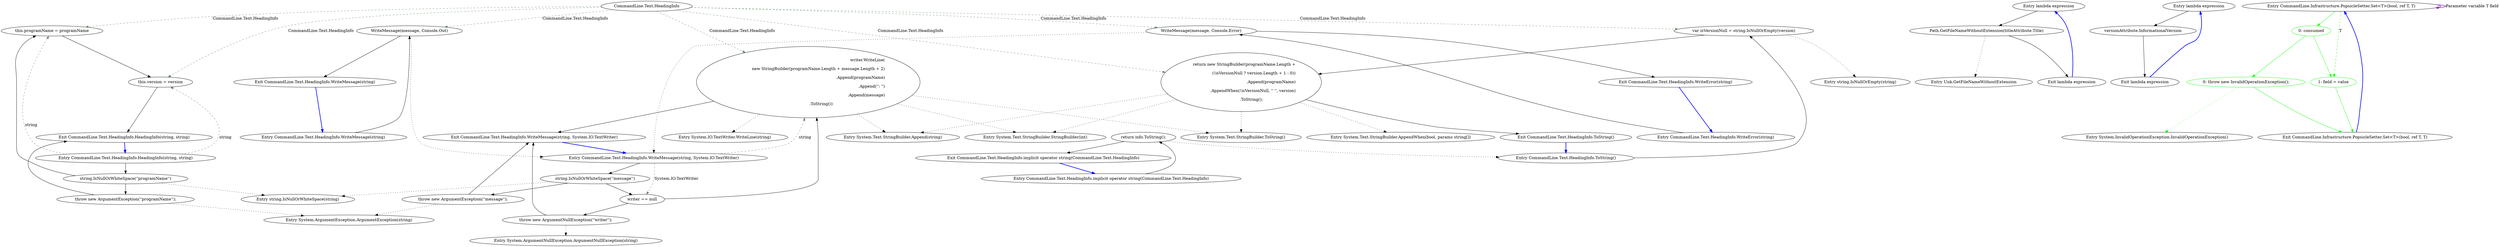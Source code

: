 digraph  {
n42 [label="CommandLine.Text.HeadingInfo", span=""];
n0 [cluster="CommandLine.Text.HeadingInfo.HeadingInfo(string, string)", label="Entry CommandLine.Text.HeadingInfo.HeadingInfo(string, string)", span="26-26"];
n1 [cluster="CommandLine.Text.HeadingInfo.HeadingInfo(string, string)", label="string.IsNullOrWhiteSpace(''programName'')", span="28-28"];
n3 [cluster="CommandLine.Text.HeadingInfo.HeadingInfo(string, string)", label="this.programName = programName", span="30-30"];
n4 [cluster="CommandLine.Text.HeadingInfo.HeadingInfo(string, string)", label="this.version = version", span="31-31"];
n2 [cluster="CommandLine.Text.HeadingInfo.HeadingInfo(string, string)", label="throw new ArgumentException(''programName'');", span="28-28"];
n6 [cluster="string.IsNullOrWhiteSpace(string)", label="Entry string.IsNullOrWhiteSpace(string)", span="0-0"];
n5 [cluster="CommandLine.Text.HeadingInfo.HeadingInfo(string, string)", label="Exit CommandLine.Text.HeadingInfo.HeadingInfo(string, string)", span="26-26"];
n7 [cluster="System.ArgumentException.ArgumentException(string)", label="Entry System.ArgumentException.ArgumentException(string)", span="0-0"];
n8 [cluster="lambda expression", label="Entry lambda expression", span="47-47"];
n9 [cluster="lambda expression", label="Path.GetFileNameWithoutExtension(titleAttribute.Title)", span="47-47"];
n10 [cluster="lambda expression", label="Exit lambda expression", span="47-47"];
n11 [cluster="Unk.GetFileNameWithoutExtension", label="Entry Unk.GetFileNameWithoutExtension", span=""];
n12 [cluster="lambda expression", label="Entry lambda expression", span="51-51"];
n13 [cluster="lambda expression", label="versionAttribute.InformationalVersion", span="51-51"];
n14 [cluster="lambda expression", label="Exit lambda expression", span="51-51"];
n15 [cluster="CommandLine.Text.HeadingInfo.implicit operator string(CommandLine.Text.HeadingInfo)", label="Entry CommandLine.Text.HeadingInfo.implicit operator string(CommandLine.Text.HeadingInfo)", span="62-62"];
n16 [cluster="CommandLine.Text.HeadingInfo.implicit operator string(CommandLine.Text.HeadingInfo)", label="return info.ToString();", span="64-64"];
n17 [cluster="CommandLine.Text.HeadingInfo.implicit operator string(CommandLine.Text.HeadingInfo)", label="Exit CommandLine.Text.HeadingInfo.implicit operator string(CommandLine.Text.HeadingInfo)", span="62-62"];
n18 [cluster="CommandLine.Text.HeadingInfo.ToString()", label="Entry CommandLine.Text.HeadingInfo.ToString()", span="71-71"];
n19 [cluster="CommandLine.Text.HeadingInfo.ToString()", label="var isVersionNull = string.IsNullOrEmpty(version)", span="73-73"];
n20 [cluster="CommandLine.Text.HeadingInfo.ToString()", label="return new StringBuilder(programName.Length +\r\n                    (!isVersionNull ? version.Length + 1 : 0))\r\n                .Append(programName)\r\n                .AppendWhen(!isVersionNull, '' '', version)\r\n                .ToString();", span="74-78"];
n22 [cluster="string.IsNullOrEmpty(string)", label="Entry string.IsNullOrEmpty(string)", span="0-0"];
n21 [cluster="CommandLine.Text.HeadingInfo.ToString()", label="Exit CommandLine.Text.HeadingInfo.ToString()", span="71-71"];
n23 [cluster="System.Text.StringBuilder.StringBuilder(int)", label="Entry System.Text.StringBuilder.StringBuilder(int)", span="0-0"];
n24 [cluster="System.Text.StringBuilder.Append(string)", label="Entry System.Text.StringBuilder.Append(string)", span="0-0"];
n25 [cluster="System.Text.StringBuilder.AppendWhen(bool, params string[])", label="Entry System.Text.StringBuilder.AppendWhen(bool, params string[])", span="9-9"];
n26 [cluster="System.Text.StringBuilder.ToString()", label="Entry System.Text.StringBuilder.ToString()", span="0-0"];
n27 [cluster="CommandLine.Text.HeadingInfo.WriteMessage(string, System.IO.TextWriter)", label="Entry CommandLine.Text.HeadingInfo.WriteMessage(string, System.IO.TextWriter)", span="89-89"];
n28 [cluster="CommandLine.Text.HeadingInfo.WriteMessage(string, System.IO.TextWriter)", label="string.IsNullOrWhiteSpace(''message'')", span="91-91"];
n30 [cluster="CommandLine.Text.HeadingInfo.WriteMessage(string, System.IO.TextWriter)", label="writer == null", span="92-92"];
n32 [cluster="CommandLine.Text.HeadingInfo.WriteMessage(string, System.IO.TextWriter)", label="writer.WriteLine(\r\n                new StringBuilder(programName.Length + message.Length + 2)\r\n                    .Append(programName)\r\n                    .Append('': '')\r\n                    .Append(message)\r\n                    .ToString())", span="94-99"];
n29 [cluster="CommandLine.Text.HeadingInfo.WriteMessage(string, System.IO.TextWriter)", label="throw new ArgumentException(''message'');", span="91-91"];
n31 [cluster="CommandLine.Text.HeadingInfo.WriteMessage(string, System.IO.TextWriter)", label="throw new ArgumentNullException(''writer'');", span="92-92"];
n33 [cluster="CommandLine.Text.HeadingInfo.WriteMessage(string, System.IO.TextWriter)", label="Exit CommandLine.Text.HeadingInfo.WriteMessage(string, System.IO.TextWriter)", span="89-89"];
n34 [cluster="System.ArgumentNullException.ArgumentNullException(string)", label="Entry System.ArgumentNullException.ArgumentNullException(string)", span="0-0"];
n35 [cluster="System.IO.TextWriter.WriteLine(string)", label="Entry System.IO.TextWriter.WriteLine(string)", span="0-0"];
n36 [cluster="CommandLine.Text.HeadingInfo.WriteMessage(string)", label="Entry CommandLine.Text.HeadingInfo.WriteMessage(string)", span="108-108"];
n37 [cluster="CommandLine.Text.HeadingInfo.WriteMessage(string)", label="WriteMessage(message, Console.Out)", span="110-110"];
n38 [cluster="CommandLine.Text.HeadingInfo.WriteMessage(string)", label="Exit CommandLine.Text.HeadingInfo.WriteMessage(string)", span="108-108"];
n39 [cluster="CommandLine.Text.HeadingInfo.WriteError(string)", label="Entry CommandLine.Text.HeadingInfo.WriteError(string)", span="119-119"];
n40 [cluster="CommandLine.Text.HeadingInfo.WriteError(string)", label="WriteMessage(message, Console.Error)", span="121-121"];
n41 [cluster="CommandLine.Text.HeadingInfo.WriteError(string)", label="Exit CommandLine.Text.HeadingInfo.WriteError(string)", span="119-119"];
m0_0 [cluster="CommandLine.Infrastructure.PopsicleSetter.Set<T>(bool, ref T, T)", file="PopsicleSetter.cs", label="Entry CommandLine.Infrastructure.PopsicleSetter.Set<T>(bool, ref T, T)", span="8-8"];
m0_1 [cluster="CommandLine.Infrastructure.PopsicleSetter.Set<T>(bool, ref T, T)", color=green, community=0, file="PopsicleSetter.cs", label="0: consumed", span="10-10"];
m0_2 [cluster="CommandLine.Infrastructure.PopsicleSetter.Set<T>(bool, ref T, T)", color=green, community=0, file="PopsicleSetter.cs", label="0: throw new InvalidOperationException();", span="12-12"];
m0_3 [cluster="CommandLine.Infrastructure.PopsicleSetter.Set<T>(bool, ref T, T)", color=green, community=0, file="PopsicleSetter.cs", label="1: field = value", span="15-15"];
m0_4 [cluster="CommandLine.Infrastructure.PopsicleSetter.Set<T>(bool, ref T, T)", file="PopsicleSetter.cs", label="Exit CommandLine.Infrastructure.PopsicleSetter.Set<T>(bool, ref T, T)", span="8-8"];
m0_5 [cluster="System.InvalidOperationException.InvalidOperationException()", file="PopsicleSetter.cs", label="Entry System.InvalidOperationException.InvalidOperationException()", span="0-0"];
n42 -> n3  [color=darkseagreen4, key=1, label="CommandLine.Text.HeadingInfo", style=dashed];
n42 -> n4  [color=darkseagreen4, key=1, label="CommandLine.Text.HeadingInfo", style=dashed];
n42 -> n19  [color=darkseagreen4, key=1, label="CommandLine.Text.HeadingInfo", style=dashed];
n42 -> n20  [color=darkseagreen4, key=1, label="CommandLine.Text.HeadingInfo", style=dashed];
n42 -> n32  [color=darkseagreen4, key=1, label="CommandLine.Text.HeadingInfo", style=dashed];
n42 -> n37  [color=darkseagreen4, key=1, label="CommandLine.Text.HeadingInfo", style=dashed];
n42 -> n40  [color=darkseagreen4, key=1, label="CommandLine.Text.HeadingInfo", style=dashed];
n0 -> n1  [key=0, style=solid];
n0 -> n3  [color=darkseagreen4, key=1, label=string, style=dashed];
n0 -> n4  [color=darkseagreen4, key=1, label=string, style=dashed];
n1 -> n2  [key=0, style=solid];
n1 -> n3  [key=0, style=solid];
n1 -> n6  [key=2, style=dotted];
n3 -> n4  [key=0, style=solid];
n4 -> n5  [key=0, style=solid];
n2 -> n5  [key=0, style=solid];
n2 -> n7  [key=2, style=dotted];
n5 -> n0  [color=blue, key=0, style=bold];
n8 -> n9  [key=0, style=solid];
n9 -> n10  [key=0, style=solid];
n9 -> n11  [key=2, style=dotted];
n10 -> n8  [color=blue, key=0, style=bold];
n12 -> n13  [key=0, style=solid];
n13 -> n14  [key=0, style=solid];
n14 -> n12  [color=blue, key=0, style=bold];
n15 -> n16  [key=0, style=solid];
n16 -> n17  [key=0, style=solid];
n16 -> n18  [key=2, style=dotted];
n17 -> n15  [color=blue, key=0, style=bold];
n18 -> n19  [key=0, style=solid];
n19 -> n20  [key=0, style=solid];
n19 -> n22  [key=2, style=dotted];
n20 -> n21  [key=0, style=solid];
n20 -> n23  [key=2, style=dotted];
n20 -> n24  [key=2, style=dotted];
n20 -> n25  [key=2, style=dotted];
n20 -> n26  [key=2, style=dotted];
n21 -> n18  [color=blue, key=0, style=bold];
n27 -> n28  [key=0, style=solid];
n27 -> n30  [color=darkseagreen4, key=1, label="System.IO.TextWriter", style=dashed];
n27 -> n32  [color=darkseagreen4, key=1, label=string, style=dashed];
n28 -> n29  [key=0, style=solid];
n28 -> n30  [key=0, style=solid];
n28 -> n6  [key=2, style=dotted];
n30 -> n31  [key=0, style=solid];
n30 -> n32  [key=0, style=solid];
n32 -> n33  [key=0, style=solid];
n32 -> n23  [key=2, style=dotted];
n32 -> n24  [key=2, style=dotted];
n32 -> n26  [key=2, style=dotted];
n32 -> n35  [key=2, style=dotted];
n29 -> n33  [key=0, style=solid];
n29 -> n7  [key=2, style=dotted];
n31 -> n33  [key=0, style=solid];
n31 -> n34  [key=2, style=dotted];
n33 -> n27  [color=blue, key=0, style=bold];
n36 -> n37  [key=0, style=solid];
n37 -> n38  [key=0, style=solid];
n37 -> n27  [key=2, style=dotted];
n38 -> n36  [color=blue, key=0, style=bold];
n39 -> n40  [key=0, style=solid];
n40 -> n41  [key=0, style=solid];
n40 -> n27  [key=2, style=dotted];
n41 -> n39  [color=blue, key=0, style=bold];
m0_0 -> m0_1  [color=green, key=0, style=solid];
m0_0 -> m0_3  [color=green, key=1, label=T, style=dashed];
m0_0 -> m0_0  [color=darkorchid, key=3, label="Parameter variable T field", style=bold];
m0_1 -> m0_2  [color=green, key=0, style=solid];
m0_1 -> m0_3  [color=green, key=0, style=solid];
m0_2 -> m0_4  [color=green, key=0, style=solid];
m0_2 -> m0_5  [color=green, key=2, style=dotted];
m0_3 -> m0_4  [color=green, key=0, style=solid];
m0_4 -> m0_0  [color=blue, key=0, style=bold];
}
